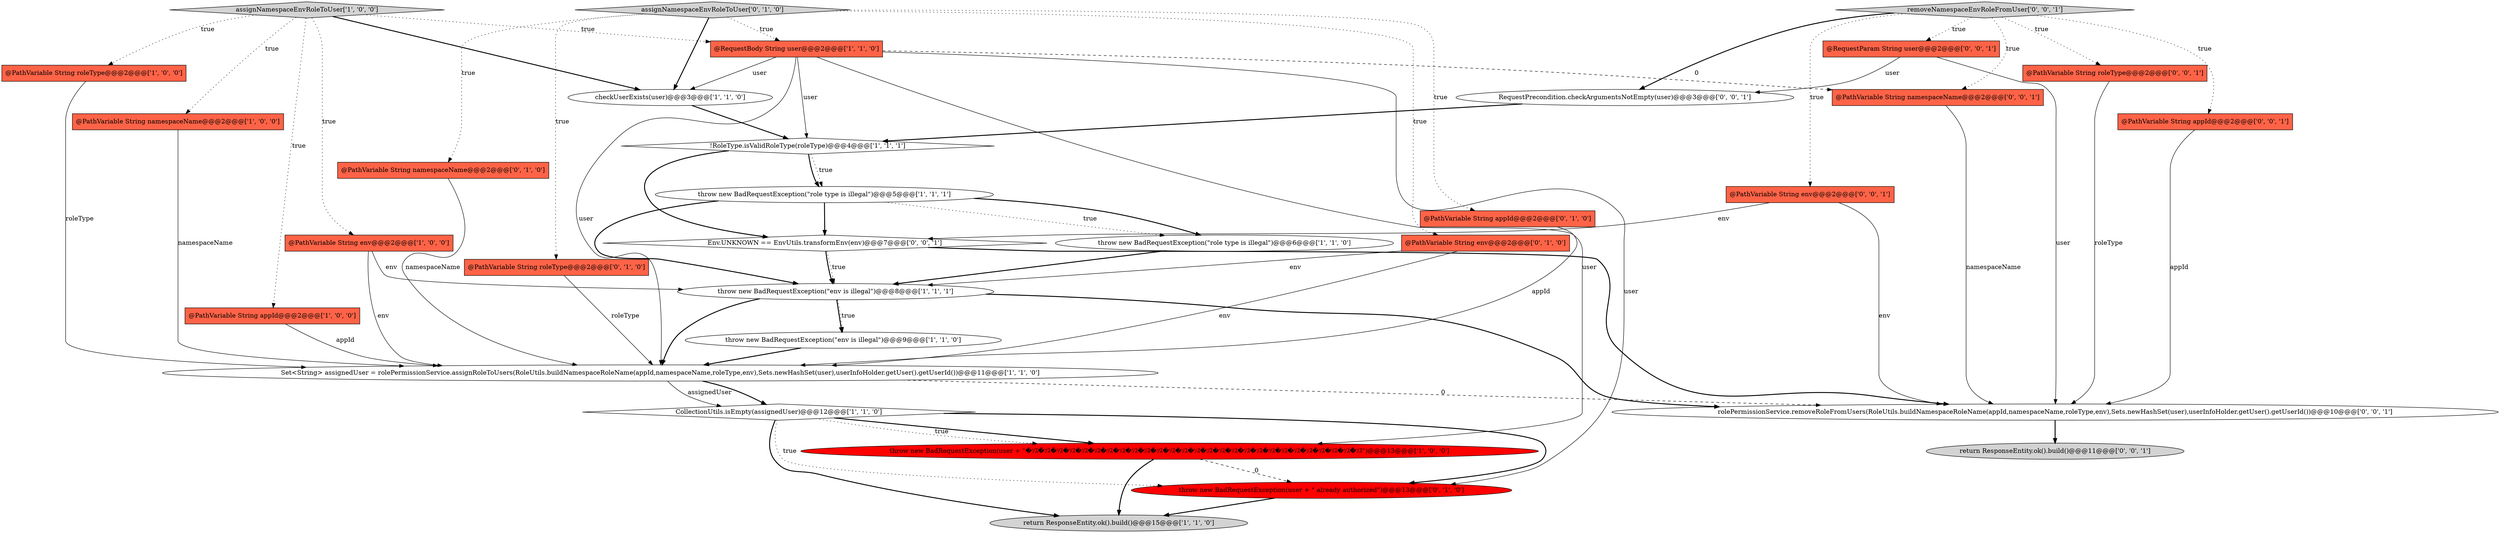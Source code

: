 digraph {
29 [style = filled, label = "RequestPrecondition.checkArgumentsNotEmpty(user)@@@3@@@['0', '0', '1']", fillcolor = white, shape = ellipse image = "AAA0AAABBB3BBB"];
30 [style = filled, label = "@PathVariable String namespaceName@@@2@@@['0', '0', '1']", fillcolor = tomato, shape = box image = "AAA0AAABBB3BBB"];
8 [style = filled, label = "throw new BadRequestException(\"env is illegal\")@@@8@@@['1', '1', '1']", fillcolor = white, shape = ellipse image = "AAA0AAABBB1BBB"];
5 [style = filled, label = "return ResponseEntity.ok().build()@@@15@@@['1', '1', '0']", fillcolor = lightgray, shape = ellipse image = "AAA0AAABBB1BBB"];
23 [style = filled, label = "@PathVariable String env@@@2@@@['0', '0', '1']", fillcolor = tomato, shape = box image = "AAA0AAABBB3BBB"];
19 [style = filled, label = "assignNamespaceEnvRoleToUser['0', '1', '0']", fillcolor = lightgray, shape = diamond image = "AAA0AAABBB2BBB"];
28 [style = filled, label = "Env.UNKNOWN == EnvUtils.transformEnv(env)@@@7@@@['0', '0', '1']", fillcolor = white, shape = diamond image = "AAA0AAABBB3BBB"];
10 [style = filled, label = "throw new BadRequestException(user + \"�ｿｽ�ｿｽ�ｿｽ�ｿｽ�ｿｽ�ｿｽ�ｿｽ�ｿｽ�ｿｽ�ｿｽ�ｿｽ�ｿｽ�ｿｽ�ｿｽ�ｿｽ�ｿｽ�ｿｽ�ｿｽ�ｿｽ�ｿｽ�ｿｽ�ｿｽ�ｿｽ�ｿｽ�ｿｽ�ｿｽ�ｿｽ\")@@@13@@@['1', '0', '0']", fillcolor = red, shape = ellipse image = "AAA1AAABBB1BBB"];
11 [style = filled, label = "@PathVariable String env@@@2@@@['1', '0', '0']", fillcolor = tomato, shape = box image = "AAA0AAABBB1BBB"];
25 [style = filled, label = "@RequestParam String user@@@2@@@['0', '0', '1']", fillcolor = tomato, shape = box image = "AAA0AAABBB3BBB"];
4 [style = filled, label = "Set<String> assignedUser = rolePermissionService.assignRoleToUsers(RoleUtils.buildNamespaceRoleName(appId,namespaceName,roleType,env),Sets.newHashSet(user),userInfoHolder.getUser().getUserId())@@@11@@@['1', '1', '0']", fillcolor = white, shape = ellipse image = "AAA0AAABBB1BBB"];
14 [style = filled, label = "@RequestBody String user@@@2@@@['1', '1', '0']", fillcolor = tomato, shape = box image = "AAA0AAABBB1BBB"];
18 [style = filled, label = "@PathVariable String namespaceName@@@2@@@['0', '1', '0']", fillcolor = tomato, shape = box image = "AAA0AAABBB2BBB"];
12 [style = filled, label = "CollectionUtils.isEmpty(assignedUser)@@@12@@@['1', '1', '0']", fillcolor = white, shape = diamond image = "AAA0AAABBB1BBB"];
31 [style = filled, label = "rolePermissionService.removeRoleFromUsers(RoleUtils.buildNamespaceRoleName(appId,namespaceName,roleType,env),Sets.newHashSet(user),userInfoHolder.getUser().getUserId())@@@10@@@['0', '0', '1']", fillcolor = white, shape = ellipse image = "AAA0AAABBB3BBB"];
13 [style = filled, label = "throw new BadRequestException(\"role type is illegal\")@@@5@@@['1', '1', '1']", fillcolor = white, shape = ellipse image = "AAA0AAABBB1BBB"];
26 [style = filled, label = "return ResponseEntity.ok().build()@@@11@@@['0', '0', '1']", fillcolor = lightgray, shape = ellipse image = "AAA0AAABBB3BBB"];
0 [style = filled, label = "throw new BadRequestException(\"role type is illegal\")@@@6@@@['1', '1', '0']", fillcolor = white, shape = ellipse image = "AAA0AAABBB1BBB"];
7 [style = filled, label = "assignNamespaceEnvRoleToUser['1', '0', '0']", fillcolor = lightgray, shape = diamond image = "AAA0AAABBB1BBB"];
17 [style = filled, label = "@PathVariable String appId@@@2@@@['0', '1', '0']", fillcolor = tomato, shape = box image = "AAA0AAABBB2BBB"];
24 [style = filled, label = "@PathVariable String roleType@@@2@@@['0', '0', '1']", fillcolor = tomato, shape = box image = "AAA0AAABBB3BBB"];
6 [style = filled, label = "@PathVariable String appId@@@2@@@['1', '0', '0']", fillcolor = tomato, shape = box image = "AAA0AAABBB1BBB"];
3 [style = filled, label = "@PathVariable String roleType@@@2@@@['1', '0', '0']", fillcolor = tomato, shape = box image = "AAA0AAABBB1BBB"];
20 [style = filled, label = "throw new BadRequestException(user + \" already authorized\")@@@13@@@['0', '1', '0']", fillcolor = red, shape = ellipse image = "AAA1AAABBB2BBB"];
27 [style = filled, label = "@PathVariable String appId@@@2@@@['0', '0', '1']", fillcolor = tomato, shape = box image = "AAA0AAABBB3BBB"];
21 [style = filled, label = "@PathVariable String roleType@@@2@@@['0', '1', '0']", fillcolor = tomato, shape = box image = "AAA0AAABBB2BBB"];
2 [style = filled, label = "@PathVariable String namespaceName@@@2@@@['1', '0', '0']", fillcolor = tomato, shape = box image = "AAA0AAABBB1BBB"];
1 [style = filled, label = "checkUserExists(user)@@@3@@@['1', '1', '0']", fillcolor = white, shape = ellipse image = "AAA0AAABBB1BBB"];
22 [style = filled, label = "removeNamespaceEnvRoleFromUser['0', '0', '1']", fillcolor = lightgray, shape = diamond image = "AAA0AAABBB3BBB"];
9 [style = filled, label = "throw new BadRequestException(\"env is illegal\")@@@9@@@['1', '1', '0']", fillcolor = white, shape = ellipse image = "AAA0AAABBB1BBB"];
16 [style = filled, label = "@PathVariable String env@@@2@@@['0', '1', '0']", fillcolor = tomato, shape = box image = "AAA0AAABBB2BBB"];
15 [style = filled, label = "!RoleType.isValidRoleType(roleType)@@@4@@@['1', '1', '1']", fillcolor = white, shape = diamond image = "AAA0AAABBB1BBB"];
16->8 [style = solid, label="env"];
7->2 [style = dotted, label="true"];
19->14 [style = dotted, label="true"];
25->29 [style = solid, label="user"];
29->15 [style = bold, label=""];
14->1 [style = solid, label="user"];
16->4 [style = solid, label="env"];
15->13 [style = bold, label=""];
23->31 [style = solid, label="env"];
7->1 [style = bold, label=""];
7->6 [style = dotted, label="true"];
12->5 [style = bold, label=""];
28->8 [style = dotted, label="true"];
11->4 [style = solid, label="env"];
8->31 [style = bold, label=""];
22->23 [style = dotted, label="true"];
19->17 [style = dotted, label="true"];
1->15 [style = bold, label=""];
9->4 [style = bold, label=""];
28->31 [style = bold, label=""];
22->25 [style = dotted, label="true"];
19->18 [style = dotted, label="true"];
30->31 [style = solid, label="namespaceName"];
22->29 [style = bold, label=""];
12->20 [style = bold, label=""];
4->31 [style = dashed, label="0"];
2->4 [style = solid, label="namespaceName"];
6->4 [style = solid, label="appId"];
27->31 [style = solid, label="appId"];
25->31 [style = solid, label="user"];
19->21 [style = dotted, label="true"];
22->24 [style = dotted, label="true"];
11->8 [style = solid, label="env"];
20->5 [style = bold, label=""];
15->13 [style = dotted, label="true"];
4->12 [style = solid, label="assignedUser"];
19->1 [style = bold, label=""];
18->4 [style = solid, label="namespaceName"];
31->26 [style = bold, label=""];
12->10 [style = bold, label=""];
12->20 [style = dotted, label="true"];
10->5 [style = bold, label=""];
7->11 [style = dotted, label="true"];
14->4 [style = solid, label="user"];
12->10 [style = dotted, label="true"];
15->28 [style = bold, label=""];
13->0 [style = dotted, label="true"];
7->3 [style = dotted, label="true"];
14->30 [style = dashed, label="0"];
3->4 [style = solid, label="roleType"];
14->20 [style = solid, label="user"];
23->28 [style = solid, label="env"];
28->8 [style = bold, label=""];
0->8 [style = bold, label=""];
24->31 [style = solid, label="roleType"];
14->10 [style = solid, label="user"];
8->9 [style = bold, label=""];
19->16 [style = dotted, label="true"];
4->12 [style = bold, label=""];
22->27 [style = dotted, label="true"];
13->0 [style = bold, label=""];
10->20 [style = dashed, label="0"];
14->15 [style = solid, label="user"];
8->9 [style = dotted, label="true"];
8->4 [style = bold, label=""];
13->28 [style = bold, label=""];
13->8 [style = bold, label=""];
22->30 [style = dotted, label="true"];
21->4 [style = solid, label="roleType"];
17->4 [style = solid, label="appId"];
7->14 [style = dotted, label="true"];
}

